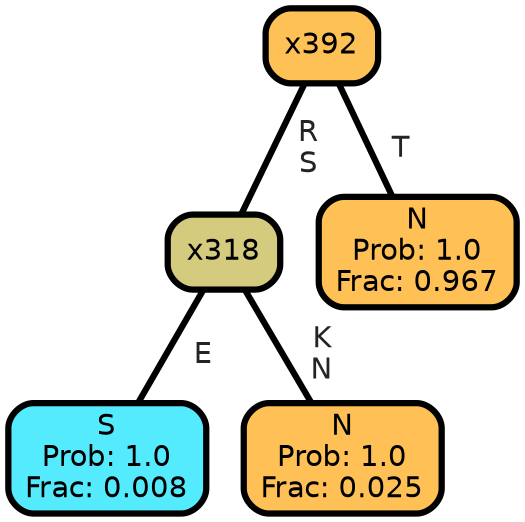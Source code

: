 graph Tree {
node [shape=box, style="filled, rounded",color="black",penwidth="3",fontcolor="black",                 fontname=helvetica] ;
graph [ranksep="0 equally", splines=straight,                 bgcolor=transparent, dpi=200] ;
edge [fontname=helvetica, fontweight=bold,fontcolor=grey14,color=black] ;
0 [label="S
Prob: 1.0
Frac: 0.008", fillcolor="#55ebff"] ;
1 [label="x318", fillcolor="#d4cb7f"] ;
2 [label="N
Prob: 1.0
Frac: 0.025", fillcolor="#ffc155"] ;
3 [label="x392", fillcolor="#fdc156"] ;
4 [label="N
Prob: 1.0
Frac: 0.967", fillcolor="#ffc155"] ;
1 -- 0 [label=" E",penwidth=3] ;
1 -- 2 [label=" K\n N",penwidth=3] ;
3 -- 1 [label=" R\n S",penwidth=3] ;
3 -- 4 [label=" T",penwidth=3] ;
{rank = same;}}